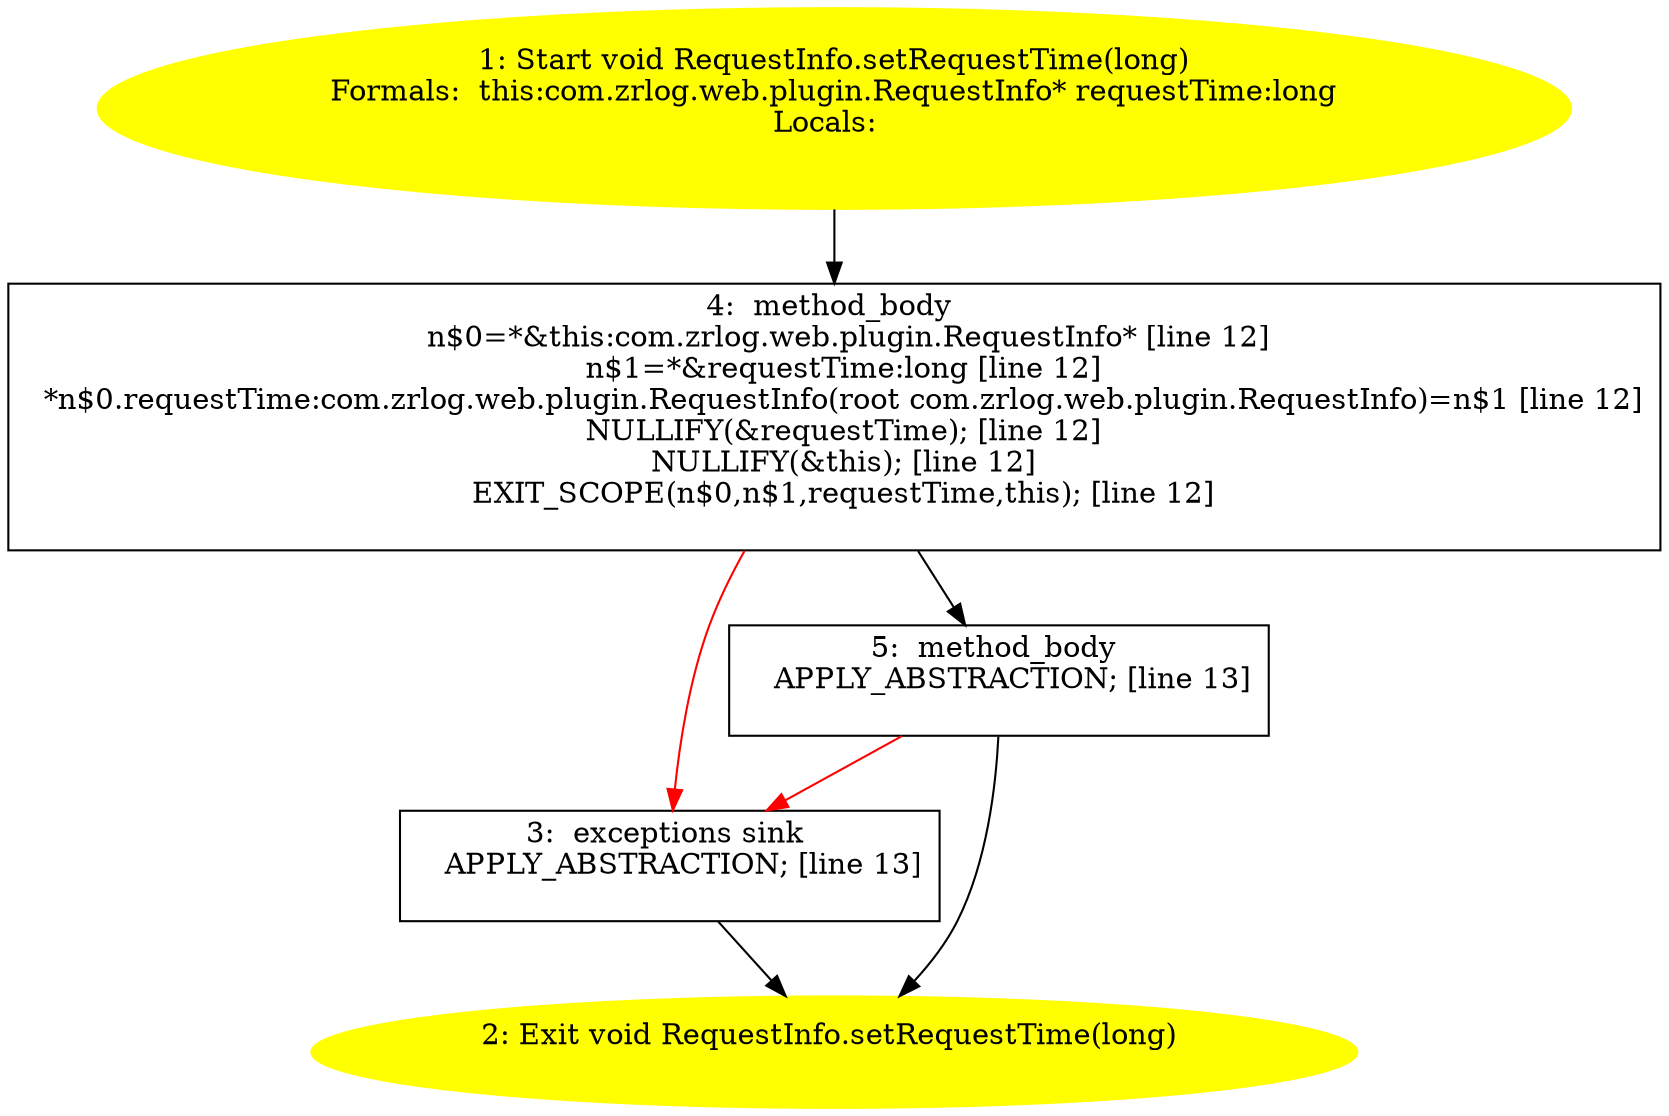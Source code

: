 /* @generated */
digraph cfg {
"com.zrlog.web.plugin.RequestInfo.setRequestTime(long):void.9dc4b413492afdef101978979806df35_1" [label="1: Start void RequestInfo.setRequestTime(long)\nFormals:  this:com.zrlog.web.plugin.RequestInfo* requestTime:long\nLocals:  \n  " color=yellow style=filled]
	

	 "com.zrlog.web.plugin.RequestInfo.setRequestTime(long):void.9dc4b413492afdef101978979806df35_1" -> "com.zrlog.web.plugin.RequestInfo.setRequestTime(long):void.9dc4b413492afdef101978979806df35_4" ;
"com.zrlog.web.plugin.RequestInfo.setRequestTime(long):void.9dc4b413492afdef101978979806df35_2" [label="2: Exit void RequestInfo.setRequestTime(long) \n  " color=yellow style=filled]
	

"com.zrlog.web.plugin.RequestInfo.setRequestTime(long):void.9dc4b413492afdef101978979806df35_3" [label="3:  exceptions sink \n   APPLY_ABSTRACTION; [line 13]\n " shape="box"]
	

	 "com.zrlog.web.plugin.RequestInfo.setRequestTime(long):void.9dc4b413492afdef101978979806df35_3" -> "com.zrlog.web.plugin.RequestInfo.setRequestTime(long):void.9dc4b413492afdef101978979806df35_2" ;
"com.zrlog.web.plugin.RequestInfo.setRequestTime(long):void.9dc4b413492afdef101978979806df35_4" [label="4:  method_body \n   n$0=*&this:com.zrlog.web.plugin.RequestInfo* [line 12]\n  n$1=*&requestTime:long [line 12]\n  *n$0.requestTime:com.zrlog.web.plugin.RequestInfo(root com.zrlog.web.plugin.RequestInfo)=n$1 [line 12]\n  NULLIFY(&requestTime); [line 12]\n  NULLIFY(&this); [line 12]\n  EXIT_SCOPE(n$0,n$1,requestTime,this); [line 12]\n " shape="box"]
	

	 "com.zrlog.web.plugin.RequestInfo.setRequestTime(long):void.9dc4b413492afdef101978979806df35_4" -> "com.zrlog.web.plugin.RequestInfo.setRequestTime(long):void.9dc4b413492afdef101978979806df35_5" ;
	 "com.zrlog.web.plugin.RequestInfo.setRequestTime(long):void.9dc4b413492afdef101978979806df35_4" -> "com.zrlog.web.plugin.RequestInfo.setRequestTime(long):void.9dc4b413492afdef101978979806df35_3" [color="red" ];
"com.zrlog.web.plugin.RequestInfo.setRequestTime(long):void.9dc4b413492afdef101978979806df35_5" [label="5:  method_body \n   APPLY_ABSTRACTION; [line 13]\n " shape="box"]
	

	 "com.zrlog.web.plugin.RequestInfo.setRequestTime(long):void.9dc4b413492afdef101978979806df35_5" -> "com.zrlog.web.plugin.RequestInfo.setRequestTime(long):void.9dc4b413492afdef101978979806df35_2" ;
	 "com.zrlog.web.plugin.RequestInfo.setRequestTime(long):void.9dc4b413492afdef101978979806df35_5" -> "com.zrlog.web.plugin.RequestInfo.setRequestTime(long):void.9dc4b413492afdef101978979806df35_3" [color="red" ];
}
